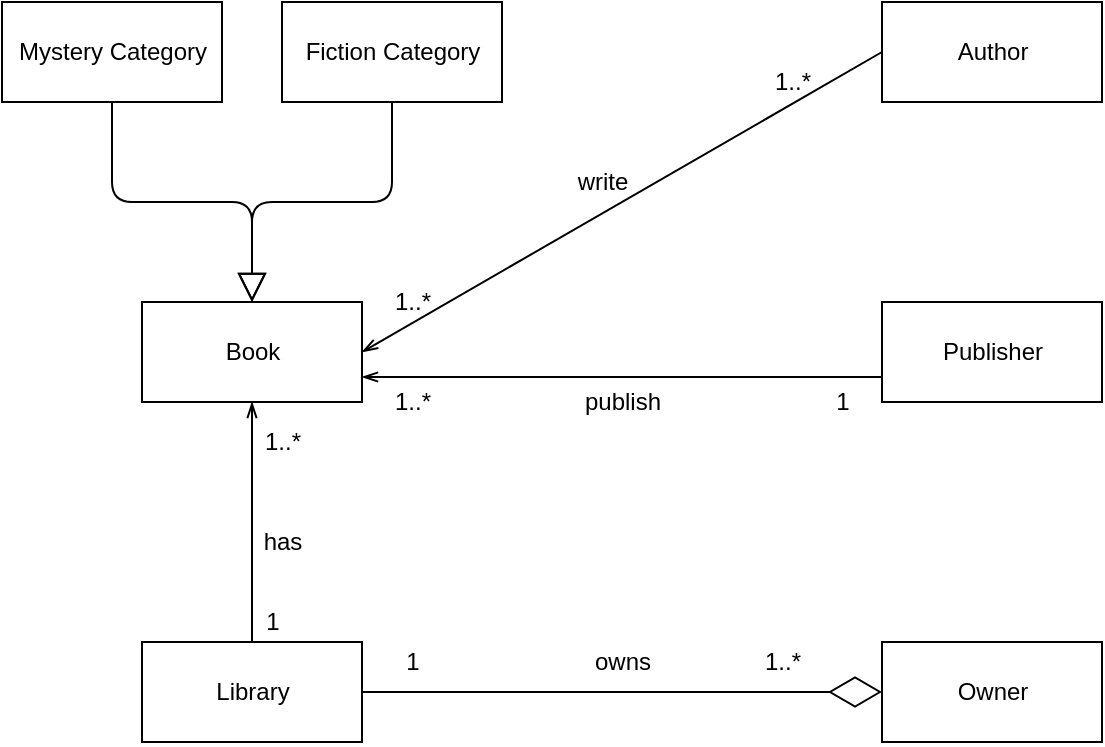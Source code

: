 <mxfile version="13.8.0" type="github">
  <diagram id="C5RBs43oDa-KdzZeNtuy" name="Page-1">
    <mxGraphModel dx="868" dy="393" grid="1" gridSize="10" guides="1" tooltips="1" connect="1" arrows="1" fold="1" page="1" pageScale="1" pageWidth="827" pageHeight="1169" math="0" shadow="0">
      <root>
        <mxCell id="WIyWlLk6GJQsqaUBKTNV-0" />
        <mxCell id="WIyWlLk6GJQsqaUBKTNV-1" parent="WIyWlLk6GJQsqaUBKTNV-0" />
        <mxCell id="LN-wFWYkmYRrGaJJ7iNA-13" style="edgeStyle=orthogonalEdgeStyle;rounded=0;orthogonalLoop=1;jettySize=auto;html=1;entryX=0.5;entryY=1;entryDx=0;entryDy=0;endArrow=openThin;endFill=0;exitX=0.5;exitY=0;exitDx=0;exitDy=0;" parent="WIyWlLk6GJQsqaUBKTNV-1" source="LN-wFWYkmYRrGaJJ7iNA-4" target="LN-wFWYkmYRrGaJJ7iNA-0" edge="1">
          <mxGeometry relative="1" as="geometry">
            <mxPoint x="170" y="390" as="sourcePoint" />
          </mxGeometry>
        </mxCell>
        <mxCell id="LN-wFWYkmYRrGaJJ7iNA-0" value="Book" style="html=1;" parent="WIyWlLk6GJQsqaUBKTNV-1" vertex="1">
          <mxGeometry x="160" y="230" width="110" height="50" as="geometry" />
        </mxCell>
        <mxCell id="LN-wFWYkmYRrGaJJ7iNA-1" value="Author" style="html=1;" parent="WIyWlLk6GJQsqaUBKTNV-1" vertex="1">
          <mxGeometry x="530" y="80" width="110" height="50" as="geometry" />
        </mxCell>
        <mxCell id="LN-wFWYkmYRrGaJJ7iNA-2" value="Publisher" style="html=1;" parent="WIyWlLk6GJQsqaUBKTNV-1" vertex="1">
          <mxGeometry x="530" y="230" width="110" height="50" as="geometry" />
        </mxCell>
        <mxCell id="LN-wFWYkmYRrGaJJ7iNA-3" value="Owner" style="html=1;" parent="WIyWlLk6GJQsqaUBKTNV-1" vertex="1">
          <mxGeometry x="530" y="400" width="110" height="50" as="geometry" />
        </mxCell>
        <mxCell id="LN-wFWYkmYRrGaJJ7iNA-4" value="Library" style="html=1;" parent="WIyWlLk6GJQsqaUBKTNV-1" vertex="1">
          <mxGeometry x="160" y="400" width="110" height="50" as="geometry" />
        </mxCell>
        <mxCell id="LN-wFWYkmYRrGaJJ7iNA-5" value="Fiction Category" style="html=1;" parent="WIyWlLk6GJQsqaUBKTNV-1" vertex="1">
          <mxGeometry x="230" y="80" width="110" height="50" as="geometry" />
        </mxCell>
        <mxCell id="LN-wFWYkmYRrGaJJ7iNA-6" value="Mystery Category" style="html=1;" parent="WIyWlLk6GJQsqaUBKTNV-1" vertex="1">
          <mxGeometry x="90" y="80" width="110" height="50" as="geometry" />
        </mxCell>
        <mxCell id="LN-wFWYkmYRrGaJJ7iNA-9" value="" style="endArrow=block;endFill=0;endSize=12;html=1;edgeStyle=orthogonalEdgeStyle;exitX=0.5;exitY=1;exitDx=0;exitDy=0;entryX=0.5;entryY=0;entryDx=0;entryDy=0;" parent="WIyWlLk6GJQsqaUBKTNV-1" source="LN-wFWYkmYRrGaJJ7iNA-6" target="LN-wFWYkmYRrGaJJ7iNA-0" edge="1">
          <mxGeometry width="160" relative="1" as="geometry">
            <mxPoint x="330" y="100" as="sourcePoint" />
            <mxPoint x="490" y="100" as="targetPoint" />
          </mxGeometry>
        </mxCell>
        <mxCell id="LN-wFWYkmYRrGaJJ7iNA-10" value="" style="endArrow=block;endFill=0;endSize=12;html=1;exitX=0.5;exitY=1;exitDx=0;exitDy=0;edgeStyle=orthogonalEdgeStyle;entryX=0.5;entryY=0;entryDx=0;entryDy=0;" parent="WIyWlLk6GJQsqaUBKTNV-1" source="LN-wFWYkmYRrGaJJ7iNA-5" target="LN-wFWYkmYRrGaJJ7iNA-0" edge="1">
          <mxGeometry width="160" relative="1" as="geometry">
            <mxPoint x="330" y="100" as="sourcePoint" />
            <mxPoint x="220" y="220" as="targetPoint" />
          </mxGeometry>
        </mxCell>
        <mxCell id="LN-wFWYkmYRrGaJJ7iNA-14" value="1..*" style="text;html=1;align=center;verticalAlign=middle;resizable=0;points=[];autosize=1;" parent="WIyWlLk6GJQsqaUBKTNV-1" vertex="1">
          <mxGeometry x="215" y="290" width="30" height="20" as="geometry" />
        </mxCell>
        <mxCell id="LN-wFWYkmYRrGaJJ7iNA-15" value="has" style="text;html=1;align=center;verticalAlign=middle;resizable=0;points=[];autosize=1;" parent="WIyWlLk6GJQsqaUBKTNV-1" vertex="1">
          <mxGeometry x="215" y="340" width="30" height="20" as="geometry" />
        </mxCell>
        <mxCell id="LN-wFWYkmYRrGaJJ7iNA-16" value="1" style="text;html=1;align=center;verticalAlign=middle;resizable=0;points=[];autosize=1;" parent="WIyWlLk6GJQsqaUBKTNV-1" vertex="1">
          <mxGeometry x="215" y="380" width="20" height="20" as="geometry" />
        </mxCell>
        <mxCell id="tx9Qjr7TN7RPZ6nPQKXo-2" value="write" style="text;html=1;align=center;verticalAlign=middle;resizable=0;points=[];autosize=1;rotation=0;" vertex="1" parent="WIyWlLk6GJQsqaUBKTNV-1">
          <mxGeometry x="370" y="160" width="40" height="20" as="geometry" />
        </mxCell>
        <mxCell id="tx9Qjr7TN7RPZ6nPQKXo-3" value="1..*" style="text;html=1;align=center;verticalAlign=middle;resizable=0;points=[];autosize=1;rotation=0;" vertex="1" parent="WIyWlLk6GJQsqaUBKTNV-1">
          <mxGeometry x="470" y="110" width="30" height="20" as="geometry" />
        </mxCell>
        <mxCell id="tx9Qjr7TN7RPZ6nPQKXo-4" value="1..*" style="text;html=1;align=center;verticalAlign=middle;resizable=0;points=[];autosize=1;rotation=0;" vertex="1" parent="WIyWlLk6GJQsqaUBKTNV-1">
          <mxGeometry x="280" y="220" width="30" height="20" as="geometry" />
        </mxCell>
        <mxCell id="tx9Qjr7TN7RPZ6nPQKXo-6" value="1..*" style="text;html=1;align=center;verticalAlign=middle;resizable=0;points=[];autosize=1;" vertex="1" parent="WIyWlLk6GJQsqaUBKTNV-1">
          <mxGeometry x="465" y="400" width="30" height="20" as="geometry" />
        </mxCell>
        <mxCell id="tx9Qjr7TN7RPZ6nPQKXo-7" value="1" style="text;html=1;align=center;verticalAlign=middle;resizable=0;points=[];autosize=1;" vertex="1" parent="WIyWlLk6GJQsqaUBKTNV-1">
          <mxGeometry x="285" y="400" width="20" height="20" as="geometry" />
        </mxCell>
        <mxCell id="tx9Qjr7TN7RPZ6nPQKXo-8" value="owns" style="text;html=1;align=center;verticalAlign=middle;resizable=0;points=[];autosize=1;" vertex="1" parent="WIyWlLk6GJQsqaUBKTNV-1">
          <mxGeometry x="380" y="400" width="40" height="20" as="geometry" />
        </mxCell>
        <mxCell id="tx9Qjr7TN7RPZ6nPQKXo-9" value="1..*" style="text;html=1;align=center;verticalAlign=middle;resizable=0;points=[];autosize=1;" vertex="1" parent="WIyWlLk6GJQsqaUBKTNV-1">
          <mxGeometry x="280" y="270" width="30" height="20" as="geometry" />
        </mxCell>
        <mxCell id="tx9Qjr7TN7RPZ6nPQKXo-10" value="1" style="text;html=1;align=center;verticalAlign=middle;resizable=0;points=[];autosize=1;" vertex="1" parent="WIyWlLk6GJQsqaUBKTNV-1">
          <mxGeometry x="500" y="270" width="20" height="20" as="geometry" />
        </mxCell>
        <mxCell id="tx9Qjr7TN7RPZ6nPQKXo-11" value="publish" style="text;html=1;align=center;verticalAlign=middle;resizable=0;points=[];autosize=1;" vertex="1" parent="WIyWlLk6GJQsqaUBKTNV-1">
          <mxGeometry x="375" y="270" width="50" height="20" as="geometry" />
        </mxCell>
        <mxCell id="tx9Qjr7TN7RPZ6nPQKXo-15" style="edgeStyle=orthogonalEdgeStyle;rounded=0;orthogonalLoop=1;jettySize=auto;html=1;exitX=1;exitY=0.75;exitDx=0;exitDy=0;entryX=0;entryY=0.75;entryDx=0;entryDy=0;endArrow=none;endFill=0;strokeColor=#000000;startArrow=openThin;startFill=0;" edge="1" parent="WIyWlLk6GJQsqaUBKTNV-1" source="LN-wFWYkmYRrGaJJ7iNA-0" target="LN-wFWYkmYRrGaJJ7iNA-2">
          <mxGeometry relative="1" as="geometry">
            <mxPoint x="225" y="290" as="sourcePoint" />
            <mxPoint x="225" y="410" as="targetPoint" />
          </mxGeometry>
        </mxCell>
        <mxCell id="tx9Qjr7TN7RPZ6nPQKXo-17" value="" style="endArrow=diamondThin;endFill=0;endSize=24;html=1;strokeColor=#000000;exitX=1;exitY=0.5;exitDx=0;exitDy=0;entryX=0;entryY=0.5;entryDx=0;entryDy=0;" edge="1" parent="WIyWlLk6GJQsqaUBKTNV-1" source="LN-wFWYkmYRrGaJJ7iNA-4" target="LN-wFWYkmYRrGaJJ7iNA-3">
          <mxGeometry width="160" relative="1" as="geometry">
            <mxPoint x="330" y="410" as="sourcePoint" />
            <mxPoint x="480" y="520" as="targetPoint" />
          </mxGeometry>
        </mxCell>
        <mxCell id="tx9Qjr7TN7RPZ6nPQKXo-20" value="" style="endArrow=none;endFill=0;endSize=24;html=1;strokeColor=#000000;entryX=0;entryY=0.5;entryDx=0;entryDy=0;exitX=1;exitY=0.5;exitDx=0;exitDy=0;startArrow=openThin;startFill=0;" edge="1" parent="WIyWlLk6GJQsqaUBKTNV-1" source="LN-wFWYkmYRrGaJJ7iNA-0" target="LN-wFWYkmYRrGaJJ7iNA-1">
          <mxGeometry width="160" relative="1" as="geometry">
            <mxPoint x="330" y="230" as="sourcePoint" />
            <mxPoint x="490" y="230" as="targetPoint" />
          </mxGeometry>
        </mxCell>
      </root>
    </mxGraphModel>
  </diagram>
</mxfile>
